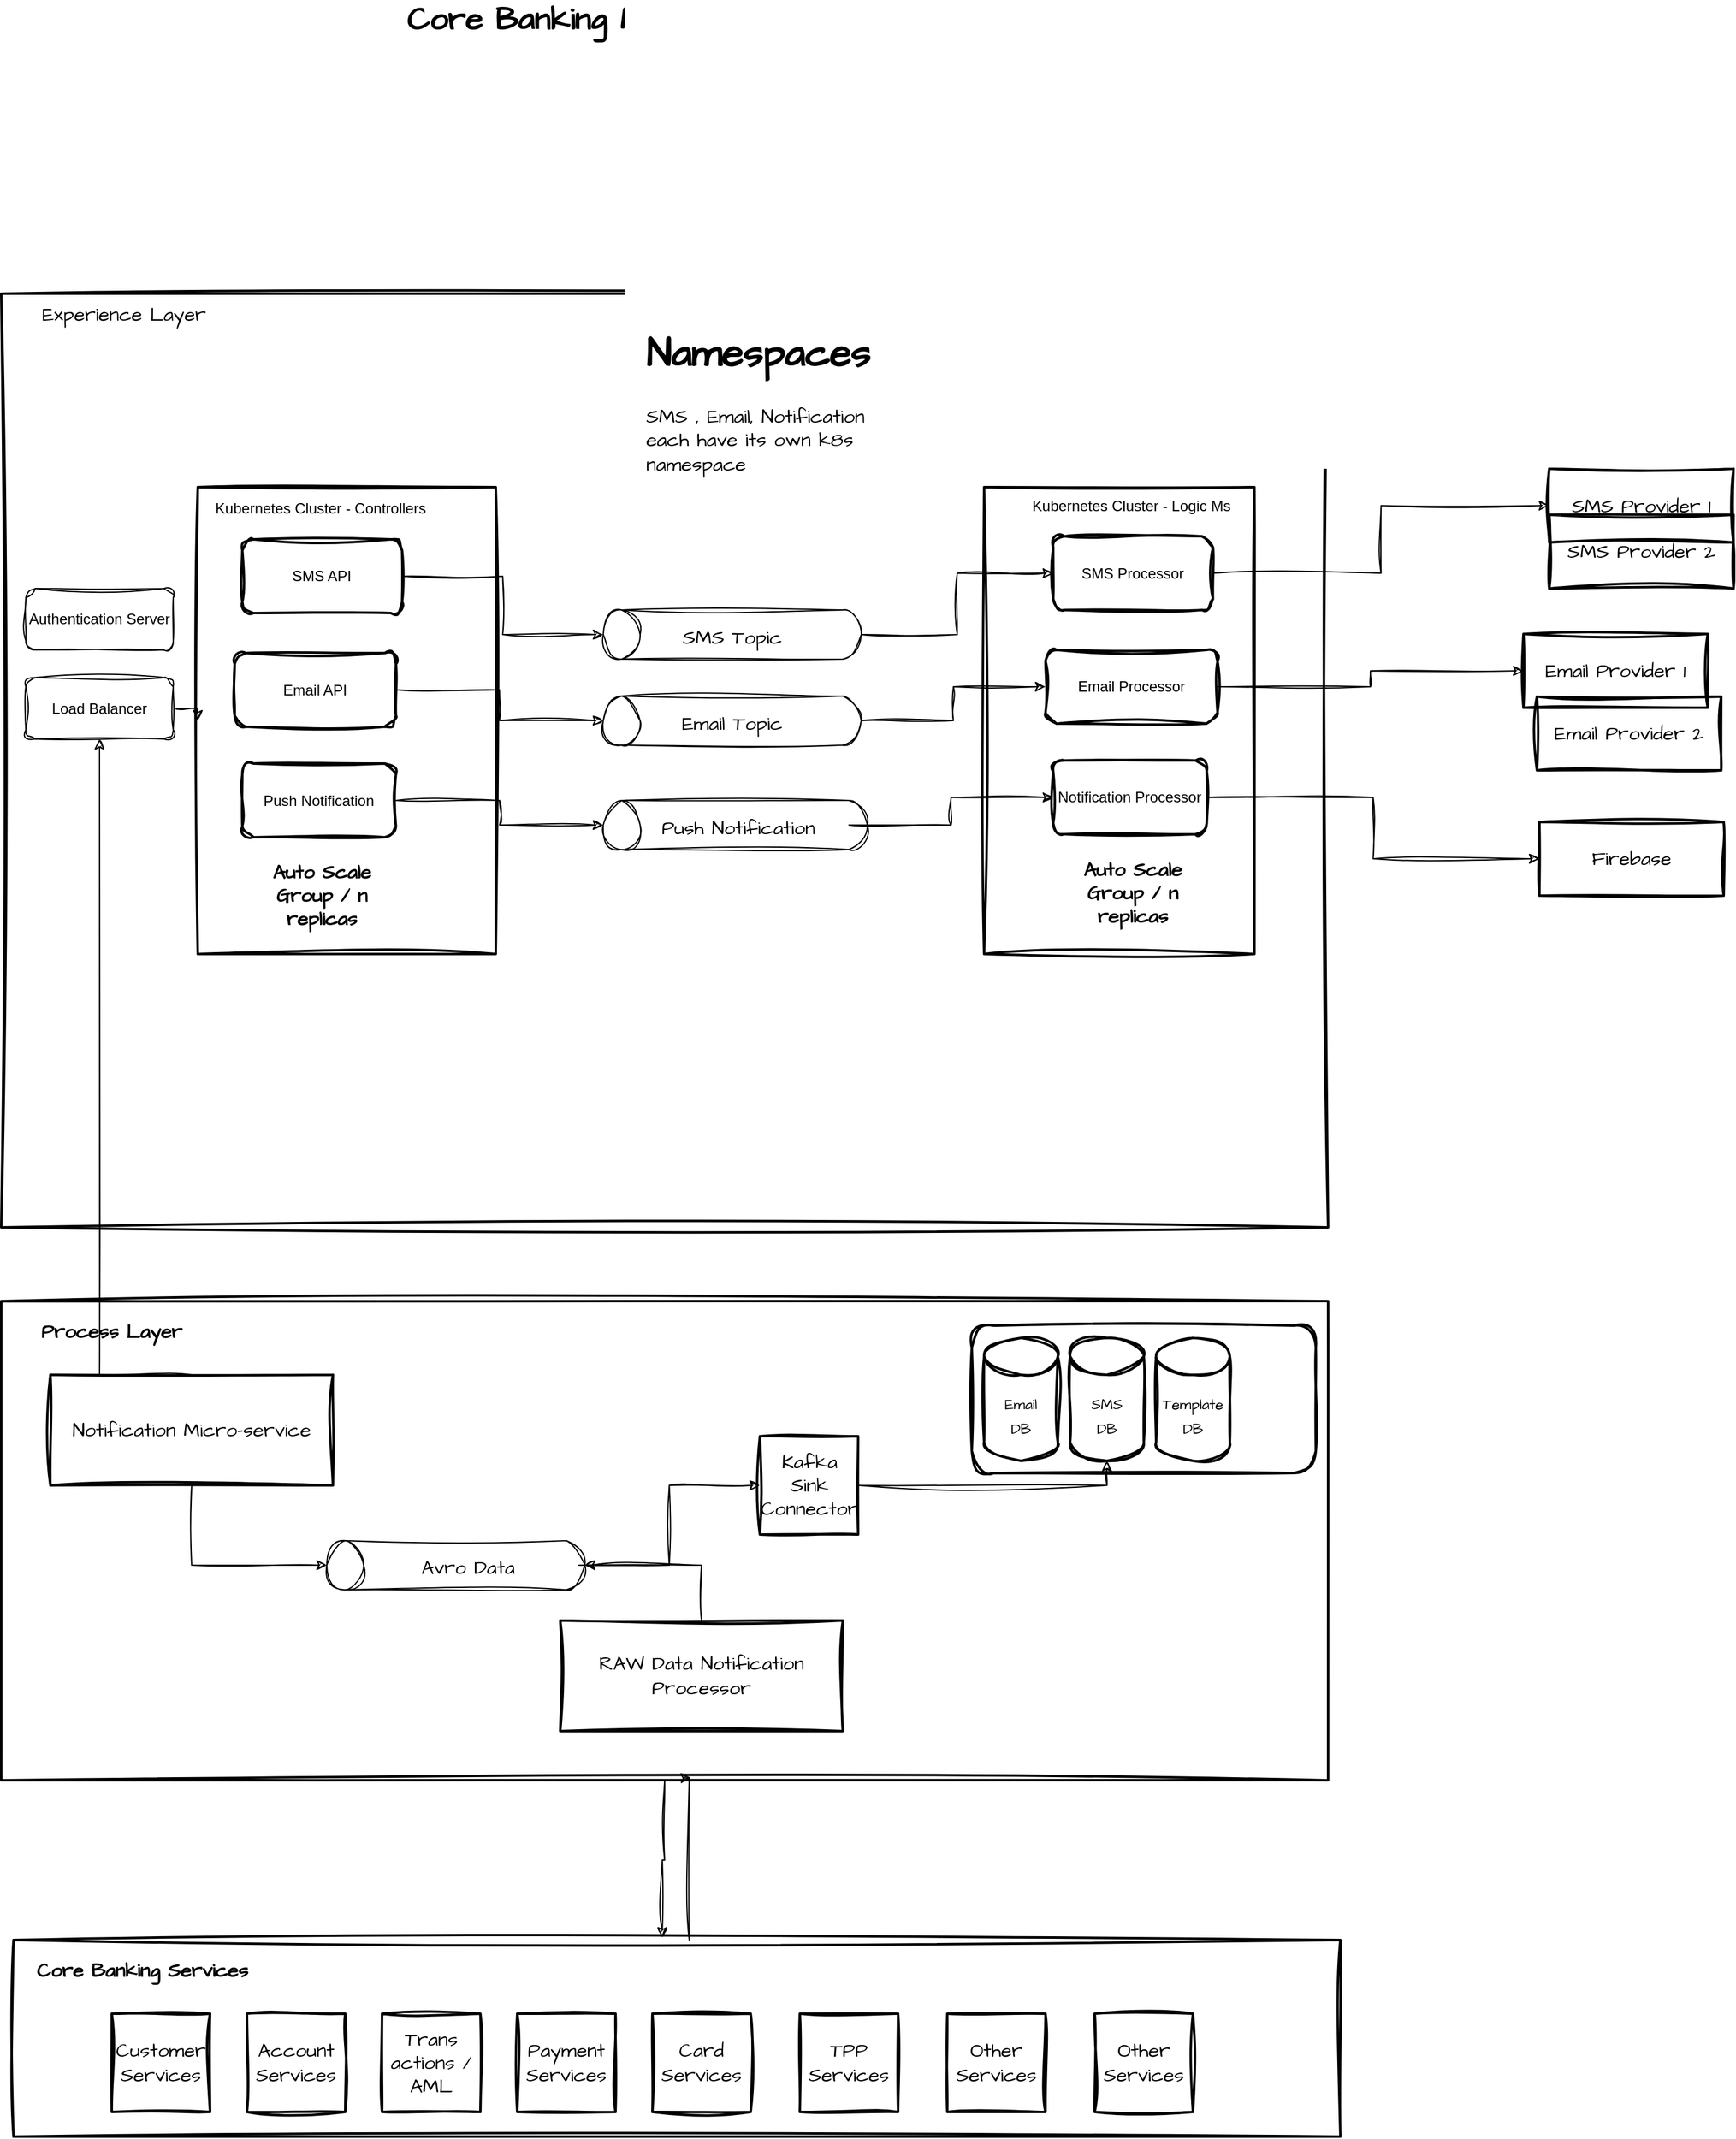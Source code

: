 <mxfile version="20.8.16" type="device"><diagram name="Page-1" id="-0jjH8FTeNNia9pA3xTQ"><mxGraphModel dx="1735" dy="1016" grid="0" gridSize="10" guides="1" tooltips="1" connect="1" arrows="1" fold="1" page="1" pageScale="1" pageWidth="850" pageHeight="1100" background="#FFFFFF" math="0" shadow="0"><root><mxCell id="0"/><mxCell id="1" parent="0"/><mxCell id="H5ex5HH7bCMYKhNWScU4-108" value="" style="rounded=0;whiteSpace=wrap;html=1;sketch=1;hachureGap=4;jiggle=2;curveFitting=1;strokeWidth=2;fontFamily=Architects Daughter;fontSource=https%3A%2F%2Ffonts.googleapis.com%2Fcss%3Ffamily%3DArchitects%2BDaughter;fontSize=16;fillColor=none;" vertex="1" parent="1"><mxGeometry x="270" y="620" width="1080" height="760" as="geometry"/></mxCell><mxCell id="H5ex5HH7bCMYKhNWScU4-64" value="" style="rounded=1;whiteSpace=wrap;html=1;sketch=1;hachureGap=4;jiggle=2;curveFitting=1;strokeWidth=2;fontFamily=Architects Daughter;fontSource=https%3A%2F%2Ffonts.googleapis.com%2Fcss%3Ffamily%3DArchitects%2BDaughter;fontSize=16;fillColor=none;" vertex="1" parent="1"><mxGeometry x="1060" y="1460" width="280" height="120" as="geometry"/></mxCell><mxCell id="H5ex5HH7bCMYKhNWScU4-33" value="" style="rounded=0;whiteSpace=wrap;html=1;sketch=1;hachureGap=4;jiggle=2;curveFitting=1;fontFamily=Architects Daughter;fontSource=https%3A%2F%2Ffonts.googleapis.com%2Fcss%3Ffamily%3DArchitects%2BDaughter;fontSize=16;fillColor=none;strokeWidth=2;movable=1;resizable=1;rotatable=1;deletable=1;editable=1;connectable=1;" vertex="1" parent="1"><mxGeometry x="430" y="777.5" width="242.5" height="380" as="geometry"/></mxCell><mxCell id="H5ex5HH7bCMYKhNWScU4-73" style="edgeStyle=orthogonalEdgeStyle;rounded=0;sketch=1;hachureGap=4;jiggle=2;curveFitting=1;orthogonalLoop=1;jettySize=auto;html=1;entryX=0;entryY=0.5;entryDx=0;entryDy=0;fontFamily=Architects Daughter;fontSource=https%3A%2F%2Ffonts.googleapis.com%2Fcss%3Ffamily%3DArchitects%2BDaughter;fontSize=16;" edge="1" parent="1" source="H5ex5HH7bCMYKhNWScU4-6" target="H5ex5HH7bCMYKhNWScU4-33"><mxGeometry relative="1" as="geometry"/></mxCell><mxCell id="H5ex5HH7bCMYKhNWScU4-6" value="Load Balancer" style="rounded=1;whiteSpace=wrap;html=1;sketch=1;curveFitting=1;jiggle=2;" vertex="1" parent="1"><mxGeometry x="290" y="932.5" width="120" height="50" as="geometry"/></mxCell><mxCell id="H5ex5HH7bCMYKhNWScU4-7" value="Authentication Server" style="rounded=1;whiteSpace=wrap;html=1;sketch=1;curveFitting=1;jiggle=2;" vertex="1" parent="1"><mxGeometry x="290" y="860" width="120" height="50" as="geometry"/></mxCell><mxCell id="H5ex5HH7bCMYKhNWScU4-9" value="Kubernetes Cluster - Controllers" style="text;html=1;strokeColor=none;fillColor=none;align=center;verticalAlign=middle;whiteSpace=wrap;rounded=1;sketch=1;curveFitting=1;jiggle=2;" vertex="1" parent="1"><mxGeometry x="410" y="780" width="240" height="30" as="geometry"/></mxCell><mxCell id="H5ex5HH7bCMYKhNWScU4-36" style="edgeStyle=orthogonalEdgeStyle;rounded=0;sketch=1;hachureGap=4;jiggle=2;curveFitting=1;orthogonalLoop=1;jettySize=auto;html=1;fontFamily=Architects Daughter;fontSource=https%3A%2F%2Ffonts.googleapis.com%2Fcss%3Ffamily%3DArchitects%2BDaughter;fontSize=16;noJump=0;" edge="1" parent="1" source="H5ex5HH7bCMYKhNWScU4-10" target="H5ex5HH7bCMYKhNWScU4-16"><mxGeometry relative="1" as="geometry"/></mxCell><mxCell id="H5ex5HH7bCMYKhNWScU4-10" value="SMS API" style="rounded=1;whiteSpace=wrap;html=1;strokeWidth=2;fillColor=none;sketch=1;curveFitting=1;jiggle=2;movable=1;resizable=1;rotatable=1;deletable=1;editable=1;connectable=1;" vertex="1" parent="1"><mxGeometry x="466.25" y="820" width="130" height="60" as="geometry"/></mxCell><mxCell id="H5ex5HH7bCMYKhNWScU4-37" style="edgeStyle=orthogonalEdgeStyle;rounded=0;sketch=1;hachureGap=4;jiggle=2;curveFitting=1;orthogonalLoop=1;jettySize=auto;html=1;fontFamily=Architects Daughter;fontSource=https%3A%2F%2Ffonts.googleapis.com%2Fcss%3Ffamily%3DArchitects%2BDaughter;fontSize=16;" edge="1" parent="1" source="H5ex5HH7bCMYKhNWScU4-11" target="H5ex5HH7bCMYKhNWScU4-22"><mxGeometry relative="1" as="geometry"/></mxCell><mxCell id="H5ex5HH7bCMYKhNWScU4-11" value="Email API" style="rounded=1;whiteSpace=wrap;html=1;strokeWidth=2;fillColor=none;sketch=1;curveFitting=1;jiggle=2;movable=1;resizable=1;rotatable=1;deletable=1;editable=1;connectable=1;" vertex="1" parent="1"><mxGeometry x="460" y="912.5" width="131.25" height="60" as="geometry"/></mxCell><mxCell id="H5ex5HH7bCMYKhNWScU4-38" style="edgeStyle=orthogonalEdgeStyle;rounded=0;sketch=1;hachureGap=4;jiggle=2;curveFitting=1;orthogonalLoop=1;jettySize=auto;html=1;entryX=0.5;entryY=0;entryDx=0;entryDy=0;entryPerimeter=0;fontFamily=Architects Daughter;fontSource=https%3A%2F%2Ffonts.googleapis.com%2Fcss%3Ffamily%3DArchitects%2BDaughter;fontSize=16;" edge="1" parent="1" source="H5ex5HH7bCMYKhNWScU4-12" target="H5ex5HH7bCMYKhNWScU4-26"><mxGeometry relative="1" as="geometry"/></mxCell><mxCell id="H5ex5HH7bCMYKhNWScU4-12" value="Push Notification" style="rounded=1;whiteSpace=wrap;html=1;strokeWidth=2;fillColor=none;sketch=1;curveFitting=1;jiggle=2;movable=1;resizable=1;rotatable=1;deletable=1;editable=1;connectable=1;" vertex="1" parent="1"><mxGeometry x="466.25" y="1002.5" width="125" height="60" as="geometry"/></mxCell><mxCell id="H5ex5HH7bCMYKhNWScU4-51" style="edgeStyle=orthogonalEdgeStyle;rounded=0;sketch=1;hachureGap=4;jiggle=2;curveFitting=1;orthogonalLoop=1;jettySize=auto;html=1;entryX=0;entryY=0.5;entryDx=0;entryDy=0;fontFamily=Architects Daughter;fontSource=https%3A%2F%2Ffonts.googleapis.com%2Fcss%3Ffamily%3DArchitects%2BDaughter;fontSize=16;" edge="1" parent="1" source="H5ex5HH7bCMYKhNWScU4-16" target="H5ex5HH7bCMYKhNWScU4-47"><mxGeometry relative="1" as="geometry"/></mxCell><mxCell id="H5ex5HH7bCMYKhNWScU4-16" value="" style="shape=cylinder3;whiteSpace=wrap;html=1;boundedLbl=1;backgroundOutline=1;size=15;rounded=0;sketch=1;hachureGap=4;jiggle=2;curveFitting=1;fontFamily=Architects Daughter;fontSource=https%3A%2F%2Ffonts.googleapis.com%2Fcss%3Ffamily%3DArchitects%2BDaughter;fontSize=20;fillColor=#FFFFFF;rotation=-90;" vertex="1" parent="1"><mxGeometry x="845" y="792.5" width="40" height="210" as="geometry"/></mxCell><mxCell id="H5ex5HH7bCMYKhNWScU4-17" value="&lt;font style=&quot;font-size: 16px;&quot;&gt;SMS Topic&lt;/font&gt;" style="text;html=1;strokeColor=none;fillColor=none;align=center;verticalAlign=middle;whiteSpace=wrap;rounded=0;fontSize=20;fontFamily=Architects Daughter;" vertex="1" parent="1"><mxGeometry x="800" y="882.5" width="130" height="30" as="geometry"/></mxCell><mxCell id="H5ex5HH7bCMYKhNWScU4-52" style="edgeStyle=orthogonalEdgeStyle;rounded=0;sketch=1;hachureGap=4;jiggle=2;curveFitting=1;orthogonalLoop=1;jettySize=auto;html=1;fontFamily=Architects Daughter;fontSource=https%3A%2F%2Ffonts.googleapis.com%2Fcss%3Ffamily%3DArchitects%2BDaughter;fontSize=16;" edge="1" parent="1" source="H5ex5HH7bCMYKhNWScU4-22" target="H5ex5HH7bCMYKhNWScU4-48"><mxGeometry relative="1" as="geometry"/></mxCell><mxCell id="H5ex5HH7bCMYKhNWScU4-22" value="" style="shape=cylinder3;whiteSpace=wrap;html=1;boundedLbl=1;backgroundOutline=1;size=15;rounded=0;sketch=1;hachureGap=4;jiggle=2;curveFitting=1;fontFamily=Architects Daughter;fontSource=https%3A%2F%2Ffonts.googleapis.com%2Fcss%3Ffamily%3DArchitects%2BDaughter;fontSize=20;fillColor=#FFFFFF;rotation=-90;" vertex="1" parent="1"><mxGeometry x="845" y="862.5" width="40" height="210" as="geometry"/></mxCell><mxCell id="H5ex5HH7bCMYKhNWScU4-23" value="&lt;font style=&quot;font-size: 16px;&quot;&gt;Email Topic&lt;/font&gt;" style="text;html=1;strokeColor=none;fillColor=none;align=center;verticalAlign=middle;whiteSpace=wrap;rounded=0;fontSize=20;fontFamily=Architects Daughter;" vertex="1" parent="1"><mxGeometry x="800" y="952.5" width="130" height="30" as="geometry"/></mxCell><mxCell id="H5ex5HH7bCMYKhNWScU4-26" value="" style="shape=cylinder3;whiteSpace=wrap;html=1;boundedLbl=1;backgroundOutline=1;size=15;rounded=0;sketch=1;hachureGap=4;jiggle=2;curveFitting=1;fontFamily=Architects Daughter;fontSource=https%3A%2F%2Ffonts.googleapis.com%2Fcss%3Ffamily%3DArchitects%2BDaughter;fontSize=20;fillColor=#FFFFFF;rotation=-90;" vertex="1" parent="1"><mxGeometry x="847.5" y="945" width="40" height="215" as="geometry"/></mxCell><mxCell id="H5ex5HH7bCMYKhNWScU4-53" style="edgeStyle=orthogonalEdgeStyle;rounded=0;sketch=1;hachureGap=4;jiggle=2;curveFitting=1;orthogonalLoop=1;jettySize=auto;html=1;fontFamily=Architects Daughter;fontSource=https%3A%2F%2Ffonts.googleapis.com%2Fcss%3Ffamily%3DArchitects%2BDaughter;fontSize=16;" edge="1" parent="1" source="H5ex5HH7bCMYKhNWScU4-27" target="H5ex5HH7bCMYKhNWScU4-49"><mxGeometry relative="1" as="geometry"/></mxCell><mxCell id="H5ex5HH7bCMYKhNWScU4-27" value="&lt;font style=&quot;font-size: 16px;&quot;&gt;Push Notification&lt;/font&gt;" style="text;html=1;strokeColor=none;fillColor=none;align=center;verticalAlign=middle;whiteSpace=wrap;rounded=0;fontSize=20;fontFamily=Architects Daughter;" vertex="1" parent="1"><mxGeometry x="780" y="1037.5" width="180" height="30" as="geometry"/></mxCell><mxCell id="H5ex5HH7bCMYKhNWScU4-31" value="&lt;b&gt;Auto Scale Group / n replicas&lt;/b&gt;" style="text;html=1;strokeColor=none;fillColor=none;align=center;verticalAlign=middle;whiteSpace=wrap;rounded=0;fontSize=16;fontFamily=Architects Daughter;movable=1;resizable=1;rotatable=1;deletable=1;editable=1;connectable=1;" vertex="1" parent="1"><mxGeometry x="466.25" y="1090" width="130" height="40" as="geometry"/></mxCell><mxCell id="H5ex5HH7bCMYKhNWScU4-45" value="" style="rounded=0;whiteSpace=wrap;html=1;sketch=1;hachureGap=4;jiggle=2;curveFitting=1;fontFamily=Architects Daughter;fontSource=https%3A%2F%2Ffonts.googleapis.com%2Fcss%3Ffamily%3DArchitects%2BDaughter;fontSize=16;fillColor=none;strokeWidth=2;movable=1;resizable=1;rotatable=1;deletable=1;editable=1;connectable=1;" vertex="1" parent="1"><mxGeometry x="1070" y="777.5" width="220" height="380" as="geometry"/></mxCell><mxCell id="H5ex5HH7bCMYKhNWScU4-46" value="Kubernetes Cluster - Logic Ms" style="text;html=1;strokeColor=none;fillColor=none;align=center;verticalAlign=middle;whiteSpace=wrap;rounded=1;sketch=1;curveFitting=1;jiggle=2;" vertex="1" parent="1"><mxGeometry x="1070" y="777.5" width="240" height="30" as="geometry"/></mxCell><mxCell id="H5ex5HH7bCMYKhNWScU4-85" style="edgeStyle=orthogonalEdgeStyle;rounded=0;sketch=1;hachureGap=4;jiggle=2;curveFitting=1;orthogonalLoop=1;jettySize=auto;html=1;entryX=0;entryY=0.5;entryDx=0;entryDy=0;fontFamily=Architects Daughter;fontSource=https%3A%2F%2Ffonts.googleapis.com%2Fcss%3Ffamily%3DArchitects%2BDaughter;fontSize=16;" edge="1" parent="1" source="H5ex5HH7bCMYKhNWScU4-47" target="H5ex5HH7bCMYKhNWScU4-83"><mxGeometry relative="1" as="geometry"/></mxCell><mxCell id="H5ex5HH7bCMYKhNWScU4-47" value="SMS Processor" style="rounded=1;whiteSpace=wrap;html=1;strokeWidth=2;fillColor=none;sketch=1;curveFitting=1;jiggle=2;movable=1;resizable=1;rotatable=1;deletable=1;editable=1;connectable=1;" vertex="1" parent="1"><mxGeometry x="1126.25" y="817.5" width="130" height="60" as="geometry"/></mxCell><mxCell id="H5ex5HH7bCMYKhNWScU4-88" style="edgeStyle=orthogonalEdgeStyle;rounded=0;sketch=1;hachureGap=4;jiggle=2;curveFitting=1;orthogonalLoop=1;jettySize=auto;html=1;entryX=0;entryY=0.5;entryDx=0;entryDy=0;fontFamily=Architects Daughter;fontSource=https%3A%2F%2Ffonts.googleapis.com%2Fcss%3Ffamily%3DArchitects%2BDaughter;fontSize=16;" edge="1" parent="1" source="H5ex5HH7bCMYKhNWScU4-48" target="H5ex5HH7bCMYKhNWScU4-86"><mxGeometry relative="1" as="geometry"/></mxCell><mxCell id="H5ex5HH7bCMYKhNWScU4-48" value="Email Processor" style="rounded=1;whiteSpace=wrap;html=1;strokeWidth=2;fillColor=none;sketch=1;curveFitting=1;jiggle=2;movable=1;resizable=1;rotatable=1;deletable=1;editable=1;connectable=1;" vertex="1" parent="1"><mxGeometry x="1120" y="910" width="140" height="60" as="geometry"/></mxCell><mxCell id="H5ex5HH7bCMYKhNWScU4-90" style="edgeStyle=orthogonalEdgeStyle;rounded=0;sketch=1;hachureGap=4;jiggle=2;curveFitting=1;orthogonalLoop=1;jettySize=auto;html=1;entryX=0;entryY=0.5;entryDx=0;entryDy=0;fontFamily=Architects Daughter;fontSource=https%3A%2F%2Ffonts.googleapis.com%2Fcss%3Ffamily%3DArchitects%2BDaughter;fontSize=16;" edge="1" parent="1" source="H5ex5HH7bCMYKhNWScU4-49" target="H5ex5HH7bCMYKhNWScU4-89"><mxGeometry relative="1" as="geometry"/></mxCell><mxCell id="H5ex5HH7bCMYKhNWScU4-49" value="Notification Processor" style="rounded=1;whiteSpace=wrap;html=1;strokeWidth=2;fillColor=none;sketch=1;curveFitting=1;jiggle=2;movable=1;resizable=1;rotatable=1;deletable=1;editable=1;connectable=1;" vertex="1" parent="1"><mxGeometry x="1126.25" y="1000" width="125" height="60" as="geometry"/></mxCell><mxCell id="H5ex5HH7bCMYKhNWScU4-50" value="&lt;b&gt;Auto Scale Group / n replicas&lt;/b&gt;" style="text;html=1;strokeColor=none;fillColor=none;align=center;verticalAlign=middle;whiteSpace=wrap;rounded=0;fontSize=16;fontFamily=Architects Daughter;movable=1;resizable=1;rotatable=1;deletable=1;editable=1;connectable=1;" vertex="1" parent="1"><mxGeometry x="1126.25" y="1087.5" width="130" height="40" as="geometry"/></mxCell><mxCell id="H5ex5HH7bCMYKhNWScU4-54" value="&lt;h1&gt;Namespaces&lt;/h1&gt;&lt;p&gt;SMS , Email, Notification each have its own k8s namespace&lt;/p&gt;" style="text;html=1;strokeColor=none;fillColor=none;spacing=5;spacingTop=-20;whiteSpace=wrap;overflow=hidden;rounded=0;fontSize=16;fontFamily=Architects Daughter;" vertex="1" parent="1"><mxGeometry x="790" y="640" width="200" height="140" as="geometry"/></mxCell><mxCell id="H5ex5HH7bCMYKhNWScU4-55" value="&lt;font style=&quot;font-size: 12px;&quot;&gt;Template DB&lt;/font&gt;" style="shape=cylinder3;whiteSpace=wrap;html=1;boundedLbl=1;backgroundOutline=1;size=15;rounded=0;sketch=1;hachureGap=4;jiggle=2;curveFitting=1;strokeWidth=2;fontFamily=Architects Daughter;fontSource=https%3A%2F%2Ffonts.googleapis.com%2Fcss%3Ffamily%3DArchitects%2BDaughter;fontSize=16;fillColor=none;" vertex="1" parent="1"><mxGeometry x="1210" y="1470" width="60" height="100" as="geometry"/></mxCell><mxCell id="H5ex5HH7bCMYKhNWScU4-106" style="edgeStyle=orthogonalEdgeStyle;rounded=0;sketch=1;hachureGap=4;jiggle=2;curveFitting=1;orthogonalLoop=1;jettySize=auto;html=1;entryX=0.489;entryY=-0.012;entryDx=0;entryDy=0;entryPerimeter=0;fontFamily=Architects Daughter;fontSource=https%3A%2F%2Ffonts.googleapis.com%2Fcss%3Ffamily%3DArchitects%2BDaughter;fontSize=16;" edge="1" parent="1" source="H5ex5HH7bCMYKhNWScU4-59" target="H5ex5HH7bCMYKhNWScU4-61"><mxGeometry relative="1" as="geometry"/></mxCell><mxCell id="H5ex5HH7bCMYKhNWScU4-59" value="" style="rounded=0;whiteSpace=wrap;html=1;sketch=1;hachureGap=4;jiggle=2;curveFitting=1;strokeWidth=2;fontFamily=Architects Daughter;fontSource=https%3A%2F%2Ffonts.googleapis.com%2Fcss%3Ffamily%3DArchitects%2BDaughter;fontSize=12;fillColor=none;" vertex="1" parent="1"><mxGeometry x="270" y="1440" width="1080" height="390" as="geometry"/></mxCell><mxCell id="H5ex5HH7bCMYKhNWScU4-72" style="edgeStyle=orthogonalEdgeStyle;rounded=0;sketch=1;hachureGap=4;jiggle=2;curveFitting=1;orthogonalLoop=1;jettySize=auto;html=1;fontFamily=Architects Daughter;fontSource=https%3A%2F%2Ffonts.googleapis.com%2Fcss%3Ffamily%3DArchitects%2BDaughter;fontSize=16;entryX=0.5;entryY=1;entryDx=0;entryDy=0;exitX=0.5;exitY=0;exitDx=0;exitDy=0;" edge="1" parent="1" source="H5ex5HH7bCMYKhNWScU4-100" target="H5ex5HH7bCMYKhNWScU4-6"><mxGeometry relative="1" as="geometry"><mxPoint x="310.0" y="1060" as="targetPoint"/><Array as="points"><mxPoint x="350" y="1500"/></Array></mxGeometry></mxCell><mxCell id="H5ex5HH7bCMYKhNWScU4-60" value="&lt;font style=&quot;font-size: 16px;&quot;&gt;&lt;b&gt;Process Layer&lt;/b&gt;&lt;/font&gt;" style="text;html=1;strokeColor=none;fillColor=none;align=center;verticalAlign=middle;whiteSpace=wrap;rounded=0;fontSize=12;fontFamily=Architects Daughter;" vertex="1" parent="1"><mxGeometry x="280" y="1450" width="160" height="30" as="geometry"/></mxCell><mxCell id="H5ex5HH7bCMYKhNWScU4-107" style="edgeStyle=orthogonalEdgeStyle;rounded=0;sketch=1;hachureGap=4;jiggle=2;curveFitting=1;orthogonalLoop=1;jettySize=auto;html=1;fontFamily=Architects Daughter;fontSource=https%3A%2F%2Ffonts.googleapis.com%2Fcss%3Ffamily%3DArchitects%2BDaughter;fontSize=16;entryX=0.52;entryY=0.995;entryDx=0;entryDy=0;entryPerimeter=0;" edge="1" parent="1" source="H5ex5HH7bCMYKhNWScU4-61" target="H5ex5HH7bCMYKhNWScU4-59"><mxGeometry relative="1" as="geometry"><mxPoint x="840" y="1860" as="targetPoint"/><Array as="points"><mxPoint x="830" y="1828"/></Array></mxGeometry></mxCell><mxCell id="H5ex5HH7bCMYKhNWScU4-61" value="" style="rounded=0;whiteSpace=wrap;html=1;sketch=1;hachureGap=4;jiggle=2;curveFitting=1;strokeWidth=2;fontFamily=Architects Daughter;fontSource=https%3A%2F%2Ffonts.googleapis.com%2Fcss%3Ffamily%3DArchitects%2BDaughter;fontSize=12;fillColor=none;" vertex="1" parent="1"><mxGeometry x="280" y="1960" width="1080" height="160" as="geometry"/></mxCell><mxCell id="H5ex5HH7bCMYKhNWScU4-62" value="&lt;font style=&quot;font-size: 16px;&quot;&gt;&lt;b&gt;Core Banking Services&lt;/b&gt;&lt;/font&gt;" style="text;html=1;strokeColor=none;fillColor=none;align=center;verticalAlign=middle;whiteSpace=wrap;rounded=0;fontSize=12;fontFamily=Architects Daughter;" vertex="1" parent="1"><mxGeometry x="270" y="1970" width="230" height="30" as="geometry"/></mxCell><mxCell id="H5ex5HH7bCMYKhNWScU4-65" value="&lt;font style=&quot;font-size: 12px;&quot;&gt;Email&lt;br&gt;DB&lt;/font&gt;" style="shape=cylinder3;whiteSpace=wrap;html=1;boundedLbl=1;backgroundOutline=1;size=15;rounded=0;sketch=1;hachureGap=4;jiggle=2;curveFitting=1;strokeWidth=2;fontFamily=Architects Daughter;fontSource=https%3A%2F%2Ffonts.googleapis.com%2Fcss%3Ffamily%3DArchitects%2BDaughter;fontSize=16;fillColor=none;" vertex="1" parent="1"><mxGeometry x="1070" y="1470" width="60" height="100" as="geometry"/></mxCell><mxCell id="H5ex5HH7bCMYKhNWScU4-66" value="&lt;font style=&quot;font-size: 12px;&quot;&gt;SMS&lt;br&gt;DB&lt;/font&gt;" style="shape=cylinder3;whiteSpace=wrap;html=1;boundedLbl=1;backgroundOutline=1;size=15;rounded=0;sketch=1;hachureGap=4;jiggle=2;curveFitting=1;strokeWidth=2;fontFamily=Architects Daughter;fontSource=https%3A%2F%2Ffonts.googleapis.com%2Fcss%3Ffamily%3DArchitects%2BDaughter;fontSize=16;fillColor=none;" vertex="1" parent="1"><mxGeometry x="1140" y="1470" width="60" height="100" as="geometry"/></mxCell><mxCell id="H5ex5HH7bCMYKhNWScU4-104" style="edgeStyle=orthogonalEdgeStyle;rounded=0;sketch=1;hachureGap=4;jiggle=2;curveFitting=1;orthogonalLoop=1;jettySize=auto;html=1;entryX=0.5;entryY=1;entryDx=0;entryDy=0;entryPerimeter=0;fontFamily=Architects Daughter;fontSource=https%3A%2F%2Ffonts.googleapis.com%2Fcss%3Ffamily%3DArchitects%2BDaughter;fontSize=16;" edge="1" parent="1" source="H5ex5HH7bCMYKhNWScU4-69" target="H5ex5HH7bCMYKhNWScU4-66"><mxGeometry relative="1" as="geometry"/></mxCell><mxCell id="H5ex5HH7bCMYKhNWScU4-69" value="Kafka Sink Connector" style="whiteSpace=wrap;html=1;aspect=fixed;rounded=0;sketch=1;hachureGap=4;jiggle=2;curveFitting=1;strokeWidth=2;fontFamily=Architects Daughter;fontSource=https%3A%2F%2Ffonts.googleapis.com%2Fcss%3Ffamily%3DArchitects%2BDaughter;fontSize=16;fillColor=none;" vertex="1" parent="1"><mxGeometry x="887.5" y="1550" width="80" height="80" as="geometry"/></mxCell><mxCell id="H5ex5HH7bCMYKhNWScU4-75" value="Customer Services" style="whiteSpace=wrap;html=1;aspect=fixed;rounded=0;sketch=1;hachureGap=4;jiggle=2;curveFitting=1;strokeWidth=2;fontFamily=Architects Daughter;fontSource=https%3A%2F%2Ffonts.googleapis.com%2Fcss%3Ffamily%3DArchitects%2BDaughter;fontSize=16;fillColor=none;" vertex="1" parent="1"><mxGeometry x="360" y="2020" width="80" height="80" as="geometry"/></mxCell><mxCell id="H5ex5HH7bCMYKhNWScU4-76" value="Account Services" style="whiteSpace=wrap;html=1;aspect=fixed;rounded=0;sketch=1;hachureGap=4;jiggle=2;curveFitting=1;strokeWidth=2;fontFamily=Architects Daughter;fontSource=https%3A%2F%2Ffonts.googleapis.com%2Fcss%3Ffamily%3DArchitects%2BDaughter;fontSize=16;fillColor=none;" vertex="1" parent="1"><mxGeometry x="470" y="2020" width="80" height="80" as="geometry"/></mxCell><mxCell id="H5ex5HH7bCMYKhNWScU4-77" value="Trans actions / AML" style="whiteSpace=wrap;html=1;aspect=fixed;rounded=0;sketch=1;hachureGap=4;jiggle=2;curveFitting=1;strokeWidth=2;fontFamily=Architects Daughter;fontSource=https%3A%2F%2Ffonts.googleapis.com%2Fcss%3Ffamily%3DArchitects%2BDaughter;fontSize=16;fillColor=none;" vertex="1" parent="1"><mxGeometry x="580" y="2020" width="80" height="80" as="geometry"/></mxCell><mxCell id="H5ex5HH7bCMYKhNWScU4-78" value="Payment&lt;br&gt;Services" style="whiteSpace=wrap;html=1;aspect=fixed;rounded=0;sketch=1;hachureGap=4;jiggle=2;curveFitting=1;strokeWidth=2;fontFamily=Architects Daughter;fontSource=https%3A%2F%2Ffonts.googleapis.com%2Fcss%3Ffamily%3DArchitects%2BDaughter;fontSize=16;fillColor=none;" vertex="1" parent="1"><mxGeometry x="690" y="2020" width="80" height="80" as="geometry"/></mxCell><mxCell id="H5ex5HH7bCMYKhNWScU4-79" value="Card&lt;br&gt;Services" style="whiteSpace=wrap;html=1;aspect=fixed;rounded=0;sketch=1;hachureGap=4;jiggle=2;curveFitting=1;strokeWidth=2;fontFamily=Architects Daughter;fontSource=https%3A%2F%2Ffonts.googleapis.com%2Fcss%3Ffamily%3DArchitects%2BDaughter;fontSize=16;fillColor=none;" vertex="1" parent="1"><mxGeometry x="800" y="2020" width="80" height="80" as="geometry"/></mxCell><mxCell id="H5ex5HH7bCMYKhNWScU4-80" value="TPP&lt;br&gt;Services" style="whiteSpace=wrap;html=1;aspect=fixed;rounded=0;sketch=1;hachureGap=4;jiggle=2;curveFitting=1;strokeWidth=2;fontFamily=Architects Daughter;fontSource=https%3A%2F%2Ffonts.googleapis.com%2Fcss%3Ffamily%3DArchitects%2BDaughter;fontSize=16;fillColor=none;" vertex="1" parent="1"><mxGeometry x="920" y="2020" width="80" height="80" as="geometry"/></mxCell><mxCell id="H5ex5HH7bCMYKhNWScU4-81" value="Other&lt;br&gt;Services" style="whiteSpace=wrap;html=1;aspect=fixed;rounded=0;sketch=1;hachureGap=4;jiggle=2;curveFitting=1;strokeWidth=2;fontFamily=Architects Daughter;fontSource=https%3A%2F%2Ffonts.googleapis.com%2Fcss%3Ffamily%3DArchitects%2BDaughter;fontSize=16;fillColor=none;" vertex="1" parent="1"><mxGeometry x="1040" y="2020" width="80" height="80" as="geometry"/></mxCell><mxCell id="H5ex5HH7bCMYKhNWScU4-82" value="Other&lt;br&gt;Services" style="whiteSpace=wrap;html=1;aspect=fixed;rounded=0;sketch=1;hachureGap=4;jiggle=2;curveFitting=1;strokeWidth=2;fontFamily=Architects Daughter;fontSource=https%3A%2F%2Ffonts.googleapis.com%2Fcss%3Ffamily%3DArchitects%2BDaughter;fontSize=16;fillColor=none;" vertex="1" parent="1"><mxGeometry x="1160" y="2020" width="80" height="80" as="geometry"/></mxCell><mxCell id="H5ex5HH7bCMYKhNWScU4-83" value="SMS Provider 1" style="rounded=0;whiteSpace=wrap;html=1;sketch=1;hachureGap=4;jiggle=2;curveFitting=1;strokeWidth=2;fontFamily=Architects Daughter;fontSource=https%3A%2F%2Ffonts.googleapis.com%2Fcss%3Ffamily%3DArchitects%2BDaughter;fontSize=16;fillColor=none;" vertex="1" parent="1"><mxGeometry x="1530" y="762.5" width="150" height="60" as="geometry"/></mxCell><mxCell id="H5ex5HH7bCMYKhNWScU4-84" value="SMS Provider 2" style="rounded=0;whiteSpace=wrap;html=1;sketch=1;hachureGap=4;jiggle=2;curveFitting=1;strokeWidth=2;fontFamily=Architects Daughter;fontSource=https%3A%2F%2Ffonts.googleapis.com%2Fcss%3Ffamily%3DArchitects%2BDaughter;fontSize=16;fillColor=none;" vertex="1" parent="1"><mxGeometry x="1530" y="800" width="150" height="60" as="geometry"/></mxCell><mxCell id="H5ex5HH7bCMYKhNWScU4-86" value="Email Provider 1" style="rounded=0;whiteSpace=wrap;html=1;sketch=1;hachureGap=4;jiggle=2;curveFitting=1;strokeWidth=2;fontFamily=Architects Daughter;fontSource=https%3A%2F%2Ffonts.googleapis.com%2Fcss%3Ffamily%3DArchitects%2BDaughter;fontSize=16;fillColor=none;" vertex="1" parent="1"><mxGeometry x="1509" y="897" width="150" height="60" as="geometry"/></mxCell><mxCell id="H5ex5HH7bCMYKhNWScU4-87" value="Email Provider 2" style="rounded=0;whiteSpace=wrap;html=1;sketch=1;hachureGap=4;jiggle=2;curveFitting=1;strokeWidth=2;fontFamily=Architects Daughter;fontSource=https%3A%2F%2Ffonts.googleapis.com%2Fcss%3Ffamily%3DArchitects%2BDaughter;fontSize=16;fillColor=none;" vertex="1" parent="1"><mxGeometry x="1520" y="948" width="150" height="60" as="geometry"/></mxCell><mxCell id="H5ex5HH7bCMYKhNWScU4-89" value="Firebase" style="rounded=0;whiteSpace=wrap;html=1;sketch=1;hachureGap=4;jiggle=2;curveFitting=1;strokeWidth=2;fontFamily=Architects Daughter;fontSource=https%3A%2F%2Ffonts.googleapis.com%2Fcss%3Ffamily%3DArchitects%2BDaughter;fontSize=16;fillColor=none;" vertex="1" parent="1"><mxGeometry x="1522" y="1050" width="150" height="60" as="geometry"/></mxCell><mxCell id="H5ex5HH7bCMYKhNWScU4-99" style="edgeStyle=orthogonalEdgeStyle;rounded=0;sketch=1;hachureGap=4;jiggle=2;curveFitting=1;orthogonalLoop=1;jettySize=auto;html=1;entryX=0.5;entryY=1;entryDx=0;entryDy=0;entryPerimeter=0;fontFamily=Architects Daughter;fontSource=https%3A%2F%2Ffonts.googleapis.com%2Fcss%3Ffamily%3DArchitects%2BDaughter;fontSize=16;" edge="1" parent="1" source="H5ex5HH7bCMYKhNWScU4-96" target="H5ex5HH7bCMYKhNWScU4-98"><mxGeometry relative="1" as="geometry"/></mxCell><mxCell id="H5ex5HH7bCMYKhNWScU4-96" value="RAW Data Notification Processor" style="rounded=0;whiteSpace=wrap;html=1;sketch=1;hachureGap=4;jiggle=2;curveFitting=1;strokeWidth=2;fontFamily=Architects Daughter;fontSource=https%3A%2F%2Ffonts.googleapis.com%2Fcss%3Ffamily%3DArchitects%2BDaughter;fontSize=16;fillColor=none;" vertex="1" parent="1"><mxGeometry x="725" y="1700" width="230" height="90" as="geometry"/></mxCell><mxCell id="H5ex5HH7bCMYKhNWScU4-98" value="" style="shape=cylinder3;whiteSpace=wrap;html=1;boundedLbl=1;backgroundOutline=1;size=15;rounded=0;sketch=1;hachureGap=4;jiggle=2;curveFitting=1;fontFamily=Architects Daughter;fontSource=https%3A%2F%2Ffonts.googleapis.com%2Fcss%3Ffamily%3DArchitects%2BDaughter;fontSize=20;fillColor=#FFFFFF;rotation=-90;" vertex="1" parent="1"><mxGeometry x="620" y="1550" width="40" height="210" as="geometry"/></mxCell><mxCell id="H5ex5HH7bCMYKhNWScU4-102" style="edgeStyle=orthogonalEdgeStyle;rounded=0;sketch=1;hachureGap=4;jiggle=2;curveFitting=1;orthogonalLoop=1;jettySize=auto;html=1;fontFamily=Architects Daughter;fontSource=https%3A%2F%2Ffonts.googleapis.com%2Fcss%3Ffamily%3DArchitects%2BDaughter;fontSize=16;entryX=0.5;entryY=0;entryDx=0;entryDy=0;entryPerimeter=0;" edge="1" parent="1" source="H5ex5HH7bCMYKhNWScU4-100" target="H5ex5HH7bCMYKhNWScU4-98"><mxGeometry relative="1" as="geometry"/></mxCell><mxCell id="H5ex5HH7bCMYKhNWScU4-100" value="Notification Micro-service" style="rounded=0;whiteSpace=wrap;html=1;sketch=1;hachureGap=4;jiggle=2;curveFitting=1;strokeWidth=2;fontFamily=Architects Daughter;fontSource=https%3A%2F%2Ffonts.googleapis.com%2Fcss%3Ffamily%3DArchitects%2BDaughter;fontSize=16;fillColor=none;" vertex="1" parent="1"><mxGeometry x="310" y="1500" width="230" height="90" as="geometry"/></mxCell><mxCell id="H5ex5HH7bCMYKhNWScU4-105" style="edgeStyle=orthogonalEdgeStyle;rounded=0;sketch=1;hachureGap=4;jiggle=2;curveFitting=1;orthogonalLoop=1;jettySize=auto;html=1;entryX=0;entryY=0.5;entryDx=0;entryDy=0;fontFamily=Architects Daughter;fontSource=https%3A%2F%2Ffonts.googleapis.com%2Fcss%3Ffamily%3DArchitects%2BDaughter;fontSize=16;" edge="1" parent="1" source="H5ex5HH7bCMYKhNWScU4-103" target="H5ex5HH7bCMYKhNWScU4-69"><mxGeometry relative="1" as="geometry"/></mxCell><mxCell id="H5ex5HH7bCMYKhNWScU4-103" value="&lt;font style=&quot;font-size: 16px;&quot;&gt;Avro Data&lt;/font&gt;" style="text;html=1;strokeColor=none;fillColor=none;align=center;verticalAlign=middle;whiteSpace=wrap;rounded=0;fontSize=20;fontFamily=Architects Daughter;" vertex="1" parent="1"><mxGeometry x="560" y="1640" width="180" height="30" as="geometry"/></mxCell><mxCell id="H5ex5HH7bCMYKhNWScU4-109" value="&lt;font style=&quot;font-size: 16px;&quot;&gt;Experience Layer&lt;/font&gt;" style="text;html=1;strokeColor=none;fillColor=none;align=center;verticalAlign=middle;whiteSpace=wrap;rounded=0;fontSize=20;fontFamily=Architects Daughter;" vertex="1" parent="1"><mxGeometry x="280" y="620" width="180" height="30" as="geometry"/></mxCell><mxCell id="H5ex5HH7bCMYKhNWScU4-110" value="&lt;font style=&quot;font-size: 26px;&quot;&gt;&lt;b&gt;Core Banking Messaging System&amp;nbsp;&lt;/b&gt;&lt;/font&gt;" style="text;html=1;strokeColor=none;fillColor=none;align=center;verticalAlign=middle;whiteSpace=wrap;rounded=0;fontSize=16;fontFamily=Architects Daughter;" vertex="1" parent="1"><mxGeometry x="570" y="382" width="462" height="30" as="geometry"/></mxCell></root></mxGraphModel></diagram></mxfile>